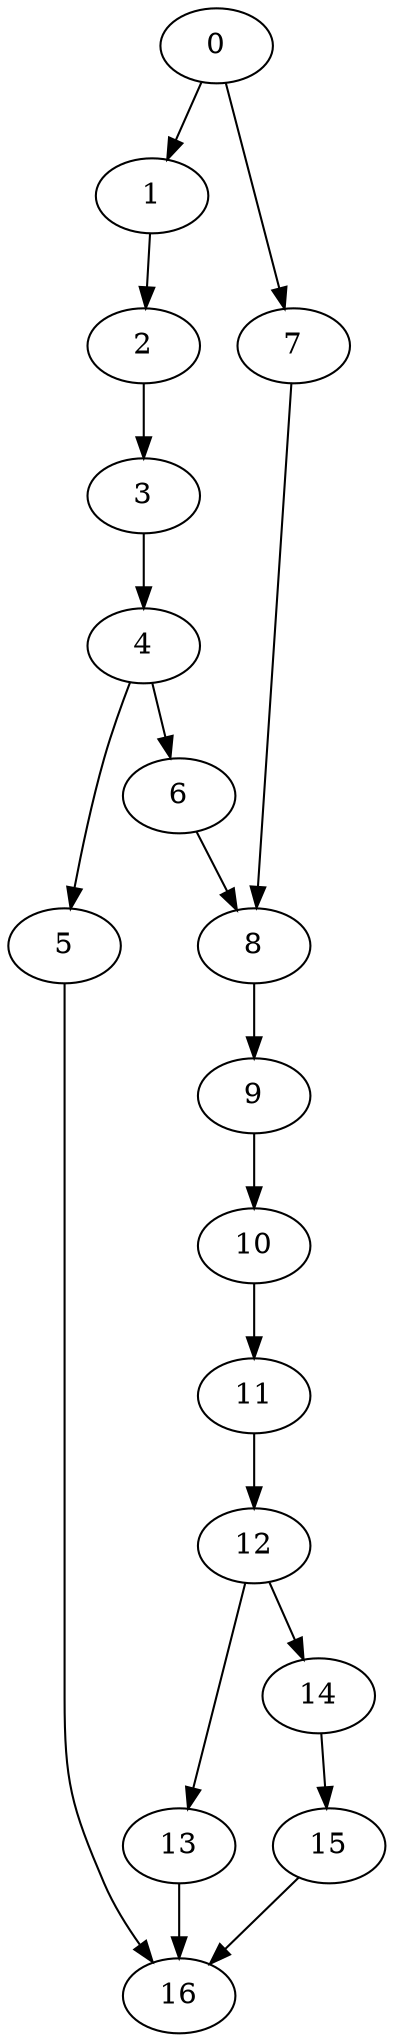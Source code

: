 strict digraph "GENS2" {
0;
1;
7;
2;
3;
4;
6;
5;
16;
8;
9;
10;
11;
12;
14;
13;
15;
0 -> 1;
0 -> 7;
1 -> 2;
7 -> 8;
2 -> 3;
3 -> 4;
4 -> 6;
4 -> 5;
6 -> 8;
5 -> 16;
8 -> 9;
9 -> 10;
10 -> 11;
11 -> 12;
12 -> 14;
12 -> 13;
14 -> 15;
13 -> 16;
15 -> 16;
}
